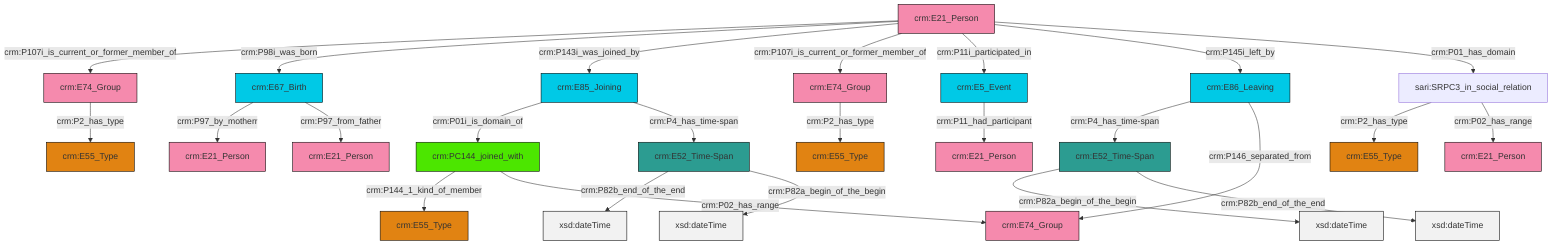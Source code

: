 graph TD
classDef Literal fill:#f2f2f2,stroke:#000000;
classDef CRM_Entity fill:#FFFFFF,stroke:#000000;
classDef Temporal_Entity fill:#00C9E6, stroke:#000000;
classDef Type fill:#E18312, stroke:#000000;
classDef Time-Span fill:#2C9C91, stroke:#000000;
classDef Appellation fill:#FFEB7F, stroke:#000000;
classDef Place fill:#008836, stroke:#000000;
classDef Persistent_Item fill:#B266B2, stroke:#000000;
classDef Conceptual_Object fill:#FFD700, stroke:#000000;
classDef Physical_Thing fill:#D2B48C, stroke:#000000;
classDef Actor fill:#f58aad, stroke:#000000;
classDef PC_Classes fill:#4ce600, stroke:#000000;
classDef Multi fill:#cccccc,stroke:#000000;

2["crm:E67_Birth"]:::Temporal_Entity -->|crm:P97_by_motherr| 3["crm:E21_Person"]:::Actor
8["crm:E85_Joining"]:::Temporal_Entity -->|crm:P01i_is_domain_of| 9["crm:PC144_joined_with"]:::PC_Classes
2["crm:E67_Birth"]:::Temporal_Entity -->|crm:P97_from_father| 10["crm:E21_Person"]:::Actor
8["crm:E85_Joining"]:::Temporal_Entity -->|crm:P4_has_time-span| 11["crm:E52_Time-Span"]:::Time-Span
16["sari:SRPC3_in_social_relation"]:::Default -->|crm:P2_has_type| 17["crm:E55_Type"]:::Type
19["crm:E21_Person"]:::Actor -->|crm:P107i_is_current_or_former_member_of| 0["crm:E74_Group"]:::Actor
20["crm:E86_Leaving"]:::Temporal_Entity -->|crm:P4_has_time-span| 4["crm:E52_Time-Span"]:::Time-Span
9["crm:PC144_joined_with"]:::PC_Classes -->|crm:P144_1_kind_of_member| 14["crm:E55_Type"]:::Type
0["crm:E74_Group"]:::Actor -->|crm:P2_has_type| 12["crm:E55_Type"]:::Type
27["crm:E5_Event"]:::Temporal_Entity -->|crm:P11_had_participant| 31["crm:E21_Person"]:::Actor
19["crm:E21_Person"]:::Actor -->|crm:P98i_was_born| 2["crm:E67_Birth"]:::Temporal_Entity
19["crm:E21_Person"]:::Actor -->|crm:P143i_was_joined_by| 8["crm:E85_Joining"]:::Temporal_Entity
11["crm:E52_Time-Span"]:::Time-Span -->|crm:P82b_end_of_the_end| 34[xsd:dateTime]:::Literal
9["crm:PC144_joined_with"]:::PC_Classes -->|crm:P02_has_range| 32["crm:E74_Group"]:::Actor
19["crm:E21_Person"]:::Actor -->|crm:P107i_is_current_or_former_member_of| 23["crm:E74_Group"]:::Actor
4["crm:E52_Time-Span"]:::Time-Span -->|crm:P82a_begin_of_the_begin| 38[xsd:dateTime]:::Literal
11["crm:E52_Time-Span"]:::Time-Span -->|crm:P82a_begin_of_the_begin| 39[xsd:dateTime]:::Literal
19["crm:E21_Person"]:::Actor -->|crm:P11i_participated_in| 27["crm:E5_Event"]:::Temporal_Entity
4["crm:E52_Time-Span"]:::Time-Span -->|crm:P82b_end_of_the_end| 44[xsd:dateTime]:::Literal
16["sari:SRPC3_in_social_relation"]:::Default -->|crm:P02_has_range| 6["crm:E21_Person"]:::Actor
20["crm:E86_Leaving"]:::Temporal_Entity -->|crm:P146_separated_from| 32["crm:E74_Group"]:::Actor
19["crm:E21_Person"]:::Actor -->|crm:P145i_left_by| 20["crm:E86_Leaving"]:::Temporal_Entity
19["crm:E21_Person"]:::Actor -->|crm:P01_has_domain| 16["sari:SRPC3_in_social_relation"]:::Default
23["crm:E74_Group"]:::Actor -->|crm:P2_has_type| 21["crm:E55_Type"]:::Type